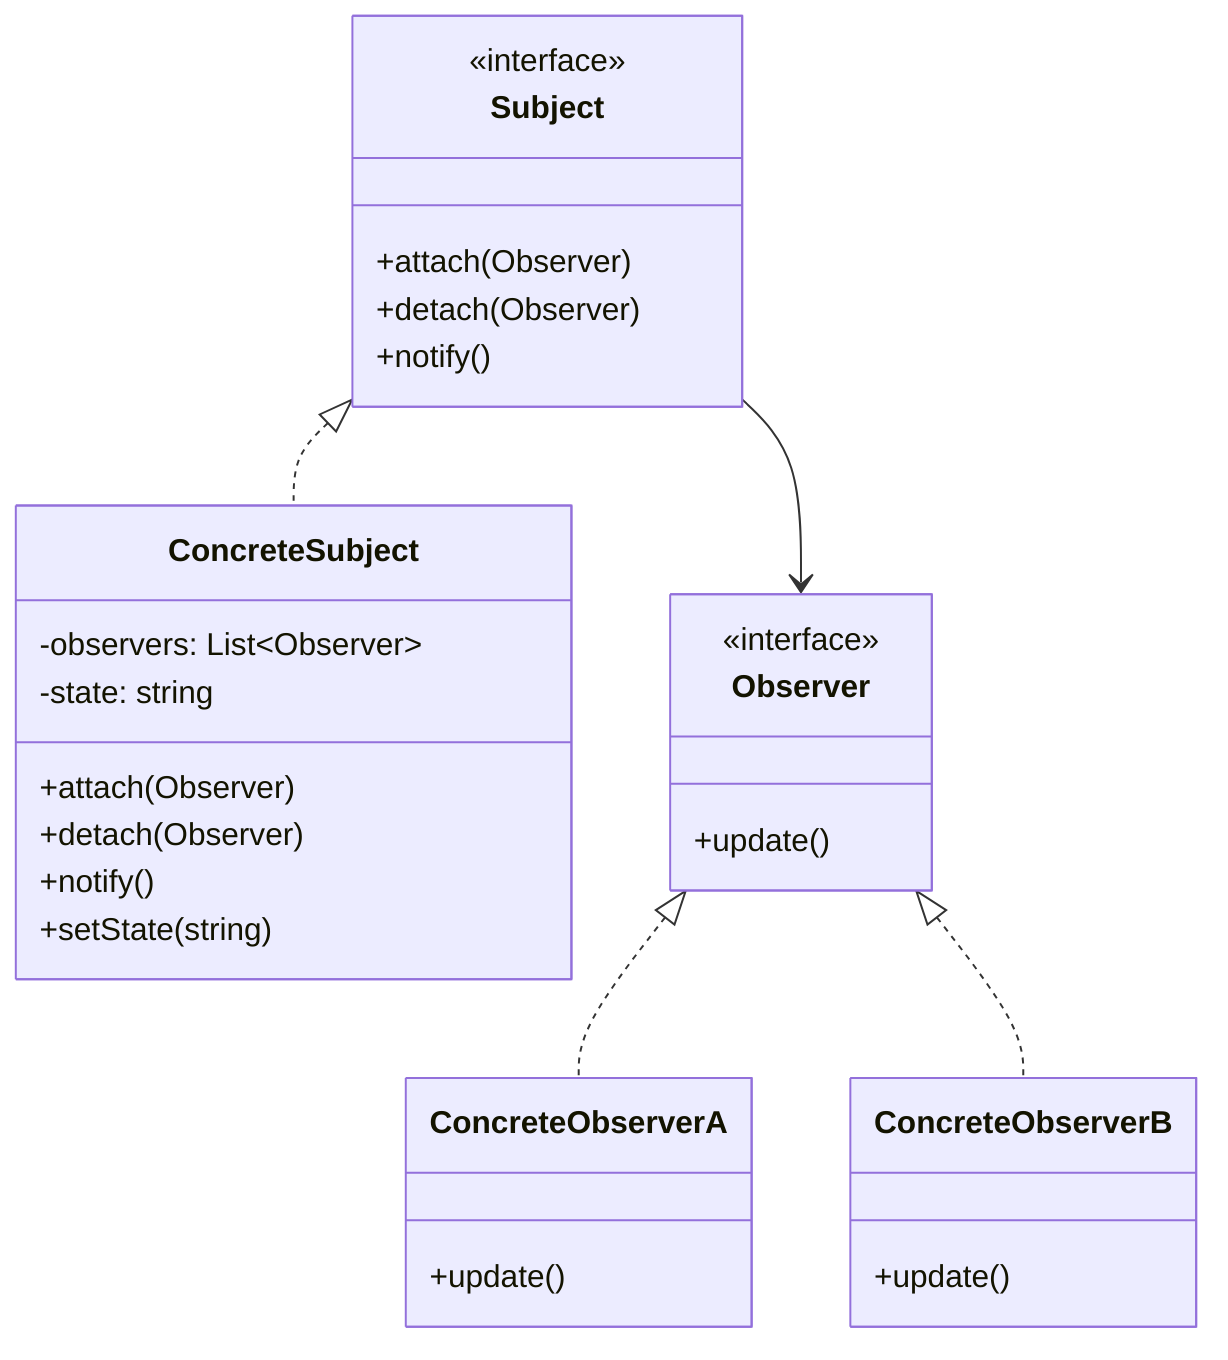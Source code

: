 classDiagram
    class Subject {
        <<interface>>
        +attach(Observer)
        +detach(Observer)
        +notify()
    }
    class ConcreteSubject {
        -observers: List~Observer~
        -state: string
        +attach(Observer)
        +detach(Observer)
        +notify()
        +setState(string)
    }
    class Observer {
        <<interface>>
        +update()
    }
    class ConcreteObserverA {
        +update()
    }
    class ConcreteObserverB {
        +update()
    }
    Subject <|.. ConcreteSubject
    Observer <|.. ConcreteObserverA
    Observer <|.. ConcreteObserverB
    Subject --> Observer